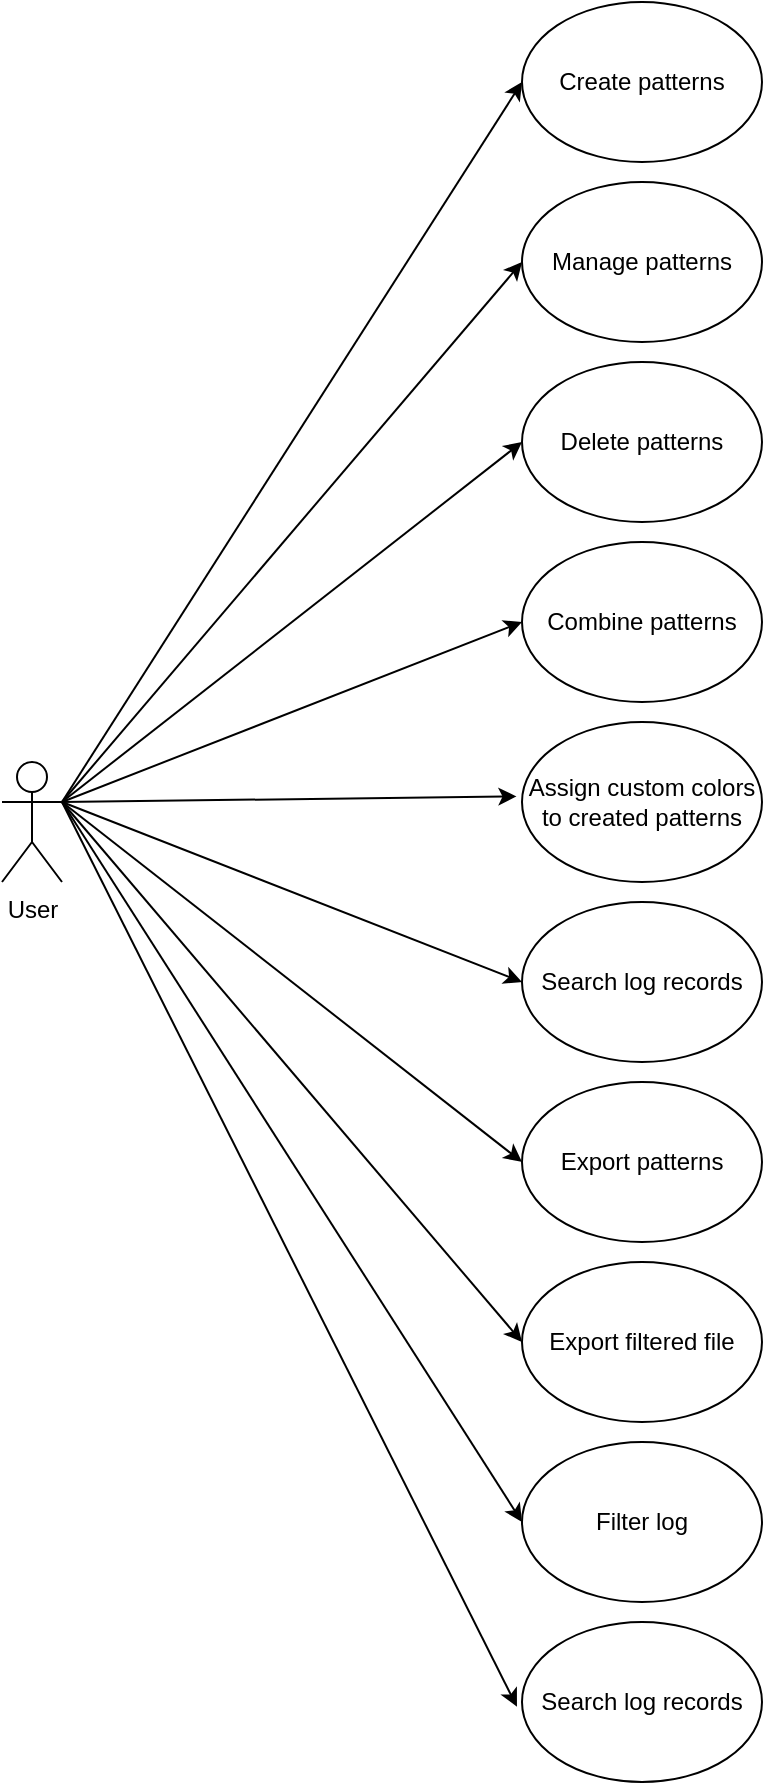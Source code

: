 <mxfile version="20.5.1" type="device"><diagram id="Q-Rkr0Je_lgw8L0MpQpv" name="Page-1"><mxGraphModel dx="1977" dy="1035" grid="1" gridSize="10" guides="1" tooltips="1" connect="1" arrows="1" fold="1" page="1" pageScale="1" pageWidth="850" pageHeight="1100" math="0" shadow="0"><root><mxCell id="0"/><mxCell id="1" parent="0"/><mxCell id="etbc9H0NpUlgIvGG55xx-1" value="&lt;div&gt;User&lt;/div&gt;&lt;div&gt;&lt;br&gt;&lt;/div&gt;" style="shape=umlActor;verticalLabelPosition=bottom;verticalAlign=top;html=1;outlineConnect=0;" parent="1" vertex="1"><mxGeometry x="120" y="460" width="30" height="60" as="geometry"/></mxCell><mxCell id="etbc9H0NpUlgIvGG55xx-5" value="Combine patterns" style="ellipse;whiteSpace=wrap;html=1;" parent="1" vertex="1"><mxGeometry x="380" y="350" width="120" height="80" as="geometry"/></mxCell><mxCell id="etbc9H0NpUlgIvGG55xx-6" value="Export patterns" style="ellipse;whiteSpace=wrap;html=1;" parent="1" vertex="1"><mxGeometry x="380" y="620" width="120" height="80" as="geometry"/></mxCell><mxCell id="etbc9H0NpUlgIvGG55xx-7" value="Manage patterns" style="ellipse;whiteSpace=wrap;html=1;" parent="1" vertex="1"><mxGeometry x="380" y="170" width="120" height="80" as="geometry"/></mxCell><mxCell id="etbc9H0NpUlgIvGG55xx-8" value="Create patterns" style="ellipse;whiteSpace=wrap;html=1;" parent="1" vertex="1"><mxGeometry x="380" y="80" width="120" height="80" as="geometry"/></mxCell><mxCell id="etbc9H0NpUlgIvGG55xx-9" value="Filter log" style="ellipse;whiteSpace=wrap;html=1;" parent="1" vertex="1"><mxGeometry x="380" y="800" width="120" height="80" as="geometry"/></mxCell><mxCell id="etbc9H0NpUlgIvGG55xx-10" value="Search log records" style="ellipse;whiteSpace=wrap;html=1;" parent="1" vertex="1"><mxGeometry x="380" y="890" width="120" height="80" as="geometry"/></mxCell><mxCell id="etbc9H0NpUlgIvGG55xx-11" value="" style="endArrow=classic;html=1;rounded=0;exitX=1;exitY=0.333;exitDx=0;exitDy=0;exitPerimeter=0;entryX=0;entryY=0.5;entryDx=0;entryDy=0;" parent="1" source="etbc9H0NpUlgIvGG55xx-1" target="etbc9H0NpUlgIvGG55xx-8" edge="1"><mxGeometry width="50" height="50" relative="1" as="geometry"><mxPoint x="310" y="490" as="sourcePoint"/><mxPoint x="360" y="440" as="targetPoint"/></mxGeometry></mxCell><mxCell id="etbc9H0NpUlgIvGG55xx-12" value="" style="endArrow=classic;html=1;rounded=0;entryX=0;entryY=0.5;entryDx=0;entryDy=0;" parent="1" target="etbc9H0NpUlgIvGG55xx-7" edge="1"><mxGeometry width="50" height="50" relative="1" as="geometry"><mxPoint x="150" y="480" as="sourcePoint"/><mxPoint x="390" y="390" as="targetPoint"/></mxGeometry></mxCell><mxCell id="etbc9H0NpUlgIvGG55xx-13" value="" style="endArrow=classic;html=1;rounded=0;entryX=0;entryY=0.5;entryDx=0;entryDy=0;" parent="1" target="etbc9H0NpUlgIvGG55xx-5" edge="1"><mxGeometry width="50" height="50" relative="1" as="geometry"><mxPoint x="150" y="480" as="sourcePoint"/><mxPoint x="240" y="460" as="targetPoint"/></mxGeometry></mxCell><mxCell id="etbc9H0NpUlgIvGG55xx-14" value="" style="endArrow=classic;html=1;rounded=0;entryX=0;entryY=0.5;entryDx=0;entryDy=0;" parent="1" target="etbc9H0NpUlgIvGG55xx-6" edge="1"><mxGeometry width="50" height="50" relative="1" as="geometry"><mxPoint x="150" y="480" as="sourcePoint"/><mxPoint x="260" y="500" as="targetPoint"/></mxGeometry></mxCell><mxCell id="etbc9H0NpUlgIvGG55xx-15" value="" style="endArrow=classic;html=1;rounded=0;entryX=0;entryY=0.5;entryDx=0;entryDy=0;" parent="1" target="etbc9H0NpUlgIvGG55xx-9" edge="1"><mxGeometry width="50" height="50" relative="1" as="geometry"><mxPoint x="150" y="480" as="sourcePoint"/><mxPoint x="280" y="520" as="targetPoint"/></mxGeometry></mxCell><mxCell id="etbc9H0NpUlgIvGG55xx-16" value="" style="endArrow=classic;html=1;rounded=0;entryX=-0.021;entryY=0.53;entryDx=0;entryDy=0;entryPerimeter=0;" parent="1" target="etbc9H0NpUlgIvGG55xx-10" edge="1"><mxGeometry width="50" height="50" relative="1" as="geometry"><mxPoint x="150" y="480" as="sourcePoint"/><mxPoint x="290" y="570" as="targetPoint"/></mxGeometry></mxCell><mxCell id="etbc9H0NpUlgIvGG55xx-17" value="Assign custom colors&lt;br&gt;to created patterns" style="ellipse;whiteSpace=wrap;html=1;" parent="1" vertex="1"><mxGeometry x="380" y="440" width="120" height="80" as="geometry"/></mxCell><mxCell id="etbc9H0NpUlgIvGG55xx-18" value="" style="endArrow=classic;html=1;rounded=0;entryX=-0.023;entryY=0.465;entryDx=0;entryDy=0;entryPerimeter=0;" parent="1" target="etbc9H0NpUlgIvGG55xx-17" edge="1"><mxGeometry width="50" height="50" relative="1" as="geometry"><mxPoint x="150" y="480" as="sourcePoint"/><mxPoint x="400" y="450" as="targetPoint"/></mxGeometry></mxCell><mxCell id="0lLWxUHqMPpKla3dd_P0-1" value="Delete patterns" style="ellipse;whiteSpace=wrap;html=1;" vertex="1" parent="1"><mxGeometry x="380" y="260" width="120" height="80" as="geometry"/></mxCell><mxCell id="0lLWxUHqMPpKla3dd_P0-2" value="" style="endArrow=classic;html=1;rounded=0;entryX=0;entryY=0.5;entryDx=0;entryDy=0;" edge="1" parent="1" target="0lLWxUHqMPpKla3dd_P0-1"><mxGeometry width="50" height="50" relative="1" as="geometry"><mxPoint x="150" y="480" as="sourcePoint"/><mxPoint x="450" y="550" as="targetPoint"/></mxGeometry></mxCell><mxCell id="0lLWxUHqMPpKla3dd_P0-3" value="Search log records" style="ellipse;whiteSpace=wrap;html=1;" vertex="1" parent="1"><mxGeometry x="380" y="530" width="120" height="80" as="geometry"/></mxCell><mxCell id="0lLWxUHqMPpKla3dd_P0-4" value="" style="endArrow=classic;html=1;rounded=0;entryX=0;entryY=0.5;entryDx=0;entryDy=0;" edge="1" parent="1" target="0lLWxUHqMPpKla3dd_P0-3"><mxGeometry width="50" height="50" relative="1" as="geometry"><mxPoint x="150" y="480" as="sourcePoint"/><mxPoint x="170" y="660" as="targetPoint"/></mxGeometry></mxCell><mxCell id="0lLWxUHqMPpKla3dd_P0-7" value="Export filtered file" style="ellipse;whiteSpace=wrap;html=1;" vertex="1" parent="1"><mxGeometry x="380" y="710" width="120" height="80" as="geometry"/></mxCell><mxCell id="0lLWxUHqMPpKla3dd_P0-8" value="" style="endArrow=classic;html=1;rounded=0;entryX=0;entryY=0.5;entryDx=0;entryDy=0;" edge="1" parent="1" target="0lLWxUHqMPpKla3dd_P0-7"><mxGeometry width="50" height="50" relative="1" as="geometry"><mxPoint x="150" y="480" as="sourcePoint"/><mxPoint x="140" y="780" as="targetPoint"/></mxGeometry></mxCell></root></mxGraphModel></diagram></mxfile>